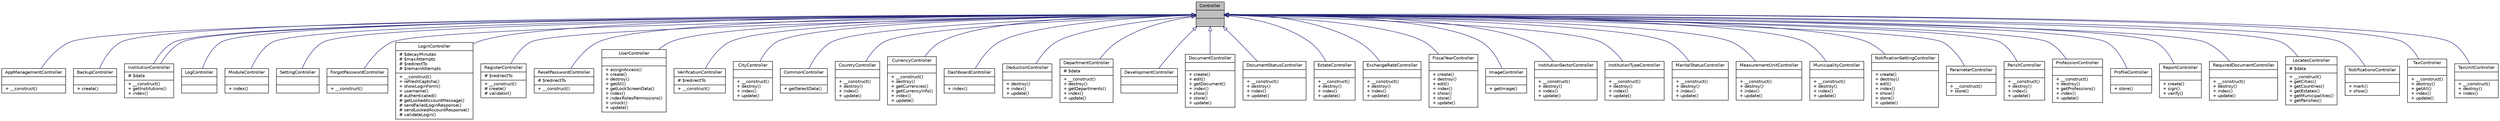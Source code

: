 digraph "Controller"
{
 // LATEX_PDF_SIZE
  bgcolor="transparent";
  edge [fontname="Helvetica",fontsize="10",labelfontname="Helvetica",labelfontsize="10"];
  node [fontname="Helvetica",fontsize="10",shape=record];
  Node1 [label="{Controller\n||}",height=0.2,width=0.4,color="black", fillcolor="grey75", style="filled", fontcolor="black",tooltip="Controlador principal del framework del cual extienden los demás controladores."];
  Node1 -> Node2 [dir="back",color="midnightblue",fontsize="10",style="solid",arrowtail="onormal",fontname="Helvetica"];
  Node2 [label="{AppManagementController\n||+ __construct()\l}",height=0.2,width=0.4,color="black",URL="$d1/d0e/classApp_1_1Http_1_1Controllers_1_1Admin_1_1AppManagementController.html",tooltip="Gestiona los procesos, registros, etc., de la aplicación, de uso exclusivo para el administrador."];
  Node1 -> Node3 [dir="back",color="midnightblue",fontsize="10",style="solid",arrowtail="onormal",fontname="Helvetica"];
  Node3 [label="{BackupController\n||+ create()\l}",height=0.2,width=0.4,color="black",URL="$d4/d83/classApp_1_1Http_1_1Controllers_1_1Admin_1_1BackupController.html",tooltip="Gestiona información de respaldo."];
  Node1 -> Node4 [dir="back",color="midnightblue",fontsize="10",style="solid",arrowtail="onormal",fontname="Helvetica"];
  Node4 [label="{InstitutionController\n|# $data\l|+ __construct()\l+ getInstitutions()\l+ index()\l}",height=0.2,width=0.4,color="black",URL="$d7/d9e/classApp_1_1Http_1_1Controllers_1_1Admin_1_1InstitutionController.html",tooltip="Gestiona información de Organizaciones."];
  Node1 -> Node5 [dir="back",color="midnightblue",fontsize="10",style="solid",arrowtail="onormal",fontname="Helvetica"];
  Node5 [label="{LogController\n||}",height=0.2,width=0.4,color="black",URL="$d1/d5f/classApp_1_1Http_1_1Controllers_1_1Admin_1_1LogController.html",tooltip="Controlador de Eventos Log."];
  Node1 -> Node6 [dir="back",color="midnightblue",fontsize="10",style="solid",arrowtail="onormal",fontname="Helvetica"];
  Node6 [label="{ModuleController\n||+ index()\l}",height=0.2,width=0.4,color="black",URL="$d2/dad/classApp_1_1Http_1_1Controllers_1_1Admin_1_1ModuleController.html",tooltip="Controlador para la gestión de los módulos de la aplicación."];
  Node1 -> Node7 [dir="back",color="midnightblue",fontsize="10",style="solid",arrowtail="onormal",fontname="Helvetica"];
  Node7 [label="{SettingController\n||}",height=0.2,width=0.4,color="black",URL="$d0/d95/classApp_1_1Http_1_1Controllers_1_1Admin_1_1SettingController.html",tooltip="Gestiona información de configuración general."];
  Node1 -> Node8 [dir="back",color="midnightblue",fontsize="10",style="solid",arrowtail="onormal",fontname="Helvetica"];
  Node8 [label="{ForgotPasswordController\n||+ __construct()\l}",height=0.2,width=0.4,color="black",URL="$d5/d84/classApp_1_1Http_1_1Controllers_1_1Auth_1_1ForgotPasswordController.html",tooltip="Gestiona el olvido de contraseña."];
  Node1 -> Node9 [dir="back",color="midnightblue",fontsize="10",style="solid",arrowtail="onormal",fontname="Helvetica"];
  Node9 [label="{LoginController\n|# $decayMinutes\l# $maxAttempts\l# $redirectTo\l# $remainAttempts\l|+ __construct()\l+ refreshCaptcha()\l+ showLoginForm()\l+ username()\l# authenticated()\l# getLockedAccountMessage()\l# sendFailedLoginResponse()\l# sendLockedAccountResponse()\l# validateLogin()\l}",height=0.2,width=0.4,color="black",URL="$de/d5f/classApp_1_1Http_1_1Controllers_1_1Auth_1_1LoginController.html",tooltip="Gestiona información de autenticación."];
  Node1 -> Node10 [dir="back",color="midnightblue",fontsize="10",style="solid",arrowtail="onormal",fontname="Helvetica"];
  Node10 [label="{RegisterController\n|# $redirectTo\l|+ __construct()\l# create()\l# validator()\l}",height=0.2,width=0.4,color="black",URL="$d5/d17/classApp_1_1Http_1_1Controllers_1_1Auth_1_1RegisterController.html",tooltip="Gestiona información de registro de usuarios."];
  Node1 -> Node11 [dir="back",color="midnightblue",fontsize="10",style="solid",arrowtail="onormal",fontname="Helvetica"];
  Node11 [label="{ResetPasswordController\n|# $redirectTo\l|+ __construct()\l}",height=0.2,width=0.4,color="black",URL="$d9/d21/classApp_1_1Http_1_1Controllers_1_1Auth_1_1ResetPasswordController.html",tooltip="Gestiona el reinicio de contraseñas."];
  Node1 -> Node12 [dir="back",color="midnightblue",fontsize="10",style="solid",arrowtail="onormal",fontname="Helvetica"];
  Node12 [label="{UserController\n||+ assignAccess()\l+ create()\l+ destroy()\l+ getAll()\l+ getLockScreenData()\l+ index()\l+ indexRolesPermissions()\l+ unlock()\l+ update()\l}",height=0.2,width=0.4,color="black",URL="$d5/d9d/classApp_1_1Http_1_1Controllers_1_1Auth_1_1UserController.html",tooltip="Gestiona información de usuarios."];
  Node1 -> Node13 [dir="back",color="midnightblue",fontsize="10",style="solid",arrowtail="onormal",fontname="Helvetica"];
  Node13 [label="{VerificationController\n|# $redirectTo\l|+ __construct()\l}",height=0.2,width=0.4,color="black",URL="$dc/d8c/classApp_1_1Http_1_1Controllers_1_1Auth_1_1VerificationController.html",tooltip="Gestiona la verificación de usuarios."];
  Node1 -> Node14 [dir="back",color="midnightblue",fontsize="10",style="solid",arrowtail="onormal",fontname="Helvetica"];
  Node14 [label="{CityController\n||+ __construct()\l+ destroy()\l+ index()\l+ update()\l}",height=0.2,width=0.4,color="black",URL="$d0/df3/classApp_1_1Http_1_1Controllers_1_1CityController.html",tooltip="Controlador de Ciudades."];
  Node1 -> Node15 [dir="back",color="midnightblue",fontsize="10",style="solid",arrowtail="onormal",fontname="Helvetica"];
  Node15 [label="{CommonController\n||+ getSelectData()\l}",height=0.2,width=0.4,color="black",URL="$dd/d8a/classApp_1_1Http_1_1Controllers_1_1CommonController.html",tooltip="Gestiona información de común de la aplicación."];
  Node1 -> Node16 [dir="back",color="midnightblue",fontsize="10",style="solid",arrowtail="onormal",fontname="Helvetica"];
  Node16 [label="{CountryController\n||+ __construct()\l+ destroy()\l+ index()\l+ update()\l}",height=0.2,width=0.4,color="black",URL="$dd/d0a/classApp_1_1Http_1_1Controllers_1_1CountryController.html",tooltip="Gestiona información de Países."];
  Node1 -> Node17 [dir="back",color="midnightblue",fontsize="10",style="solid",arrowtail="onormal",fontname="Helvetica"];
  Node17 [label="{CurrencyController\n||+ __construct()\l+ destroy()\l+ getCurrencies()\l+ getCurrencyInfo()\l+ index()\l+ update()\l}",height=0.2,width=0.4,color="black",URL="$d3/dac/classApp_1_1Http_1_1Controllers_1_1CurrencyController.html",tooltip="Gestiona información de Monedas."];
  Node1 -> Node18 [dir="back",color="midnightblue",fontsize="10",style="solid",arrowtail="onormal",fontname="Helvetica"];
  Node18 [label="{DashboardController\n||+ index()\l}",height=0.2,width=0.4,color="black",URL="$da/d3b/classApp_1_1Http_1_1Controllers_1_1DashboardController.html",tooltip="Gestiona información del Panel de Control."];
  Node1 -> Node19 [dir="back",color="midnightblue",fontsize="10",style="solid",arrowtail="onormal",fontname="Helvetica"];
  Node19 [label="{DeductionController\n||+ destroy()\l+ index()\l+ update()\l}",height=0.2,width=0.4,color="black",URL="$d3/d32/classApp_1_1Http_1_1Controllers_1_1DeductionController.html",tooltip="Gestiona información de las deducciones y/o retenciones."];
  Node1 -> Node20 [dir="back",color="midnightblue",fontsize="10",style="solid",arrowtail="onormal",fontname="Helvetica"];
  Node20 [label="{DepartmentController\n|# $data\l|+ __construct()\l+ destroy()\l+ getDepartments()\l+ index()\l+ update()\l}",height=0.2,width=0.4,color="black",URL="$d9/dae/classApp_1_1Http_1_1Controllers_1_1DepartmentController.html",tooltip="Gestiona información de Departamentos."];
  Node1 -> Node21 [dir="back",color="midnightblue",fontsize="10",style="solid",arrowtail="onormal",fontname="Helvetica"];
  Node21 [label="{DevelopmentController\n||}",height=0.2,width=0.4,color="black",URL="$d5/db0/classApp_1_1Http_1_1Controllers_1_1Dev_1_1DevelopmentController.html",tooltip="Controlador para utilidades de desarrollo."];
  Node1 -> Node22 [dir="back",color="midnightblue",fontsize="10",style="solid",arrowtail="onormal",fontname="Helvetica"];
  Node22 [label="{DocumentController\n||+ create()\l+ edit()\l+ getDocument()\l+ index()\l+ show()\l+ store()\l+ update()\l}",height=0.2,width=0.4,color="black",URL="$dc/dc5/classApp_1_1Http_1_1Controllers_1_1DocumentController.html",tooltip="Gestiona información de Documentos."];
  Node1 -> Node23 [dir="back",color="midnightblue",fontsize="10",style="solid",arrowtail="onormal",fontname="Helvetica"];
  Node23 [label="{DocumentStatusController\n||+ __construct()\l+ destroy()\l+ index()\l+ update()\l}",height=0.2,width=0.4,color="black",URL="$dd/d1e/classApp_1_1Http_1_1Controllers_1_1DocumentStatusController.html",tooltip="Gestiona información de los estatus de documentos."];
  Node1 -> Node24 [dir="back",color="midnightblue",fontsize="10",style="solid",arrowtail="onormal",fontname="Helvetica"];
  Node24 [label="{EstateController\n||+ __construct()\l+ destroy()\l+ index()\l+ update()\l}",height=0.2,width=0.4,color="black",URL="$dd/d33/classApp_1_1Http_1_1Controllers_1_1EstateController.html",tooltip="Gestiona información de Estados."];
  Node1 -> Node25 [dir="back",color="midnightblue",fontsize="10",style="solid",arrowtail="onormal",fontname="Helvetica"];
  Node25 [label="{ExchangeRateController\n||+ __construct()\l+ destroy()\l+ index()\l+ update()\l}",height=0.2,width=0.4,color="black",URL="$dc/d3c/classApp_1_1Http_1_1Controllers_1_1ExchangeRateController.html",tooltip="Gestiona información de tipos de cambio de monedas."];
  Node1 -> Node26 [dir="back",color="midnightblue",fontsize="10",style="solid",arrowtail="onormal",fontname="Helvetica"];
  Node26 [label="{FiscalYearController\n||+ create()\l+ destroy()\l+ edit()\l+ index()\l+ show()\l+ store()\l+ update()\l}",height=0.2,width=0.4,color="black",URL="$da/db7/classApp_1_1Http_1_1Controllers_1_1FiscalYearController.html",tooltip="Gestiona información del año fiscal."];
  Node1 -> Node27 [dir="back",color="midnightblue",fontsize="10",style="solid",arrowtail="onormal",fontname="Helvetica"];
  Node27 [label="{ImageController\n||+ getImage()\l}",height=0.2,width=0.4,color="black",URL="$d4/d5c/classApp_1_1Http_1_1Controllers_1_1ImageController.html",tooltip="Gestiona información de Imágenes."];
  Node1 -> Node4 [dir="back",color="midnightblue",fontsize="10",style="solid",arrowtail="onormal",fontname="Helvetica"];
  Node1 -> Node28 [dir="back",color="midnightblue",fontsize="10",style="solid",arrowtail="onormal",fontname="Helvetica"];
  Node28 [label="{InstitutionSectorController\n||+ __construct()\l+ destroy()\l+ index()\l+ update()\l}",height=0.2,width=0.4,color="black",URL="$db/dac/classApp_1_1Http_1_1Controllers_1_1InstitutionSectorController.html",tooltip="Gestiona información de los sectores de Organizaciones."];
  Node1 -> Node29 [dir="back",color="midnightblue",fontsize="10",style="solid",arrowtail="onormal",fontname="Helvetica"];
  Node29 [label="{InstitutionTypeController\n||+ __construct()\l+ destroy()\l+ index()\l+ update()\l}",height=0.2,width=0.4,color="black",URL="$d3/da7/classApp_1_1Http_1_1Controllers_1_1InstitutionTypeController.html",tooltip="Gestiona información de los tipos de Organizaciones."];
  Node1 -> Node30 [dir="back",color="midnightblue",fontsize="10",style="solid",arrowtail="onormal",fontname="Helvetica"];
  Node30 [label="{MaritalStatusController\n||+ __construct()\l+ destroy()\l+ index()\l+ update()\l}",height=0.2,width=0.4,color="black",URL="$da/d57/classApp_1_1Http_1_1Controllers_1_1MaritalStatusController.html",tooltip="Gestiona información de Estados Civiles."];
  Node1 -> Node31 [dir="back",color="midnightblue",fontsize="10",style="solid",arrowtail="onormal",fontname="Helvetica"];
  Node31 [label="{MeasurementUnitController\n||+ __construct()\l+ destroy()\l+ index()\l+ update()\l}",height=0.2,width=0.4,color="black",URL="$d3/d7b/classApp_1_1Http_1_1Controllers_1_1MeasurementUnitController.html",tooltip="Gestiona información de las unidades de medida."];
  Node1 -> Node32 [dir="back",color="midnightblue",fontsize="10",style="solid",arrowtail="onormal",fontname="Helvetica"];
  Node32 [label="{MunicipalityController\n||+ __construct()\l+ destroy()\l+ index()\l+ update()\l}",height=0.2,width=0.4,color="black",URL="$d5/d6f/classApp_1_1Http_1_1Controllers_1_1MunicipalityController.html",tooltip="Gestiona información de Municipios."];
  Node1 -> Node33 [dir="back",color="midnightblue",fontsize="10",style="solid",arrowtail="onormal",fontname="Helvetica"];
  Node33 [label="{NotificationSettingController\n||+ create()\l+ destroy()\l+ edit()\l+ index()\l+ show()\l+ store()\l+ update()\l}",height=0.2,width=0.4,color="black",URL="$dc/d5a/classApp_1_1Http_1_1Controllers_1_1NotificationSettingController.html",tooltip="Gestiona información para la configuración de notificaciones del sistema."];
  Node1 -> Node34 [dir="back",color="midnightblue",fontsize="10",style="solid",arrowtail="onormal",fontname="Helvetica"];
  Node34 [label="{ParameterController\n||+ __construct()\l+ store()\l}",height=0.2,width=0.4,color="black",URL="$da/d56/classApp_1_1Http_1_1Controllers_1_1ParameterController.html",tooltip="Gestiona información para la configuración de parámetros del sistema."];
  Node1 -> Node35 [dir="back",color="midnightblue",fontsize="10",style="solid",arrowtail="onormal",fontname="Helvetica"];
  Node35 [label="{ParishController\n||+ __construct()\l+ destroy()\l+ index()\l+ update()\l}",height=0.2,width=0.4,color="black",URL="$dc/df9/classApp_1_1Http_1_1Controllers_1_1ParishController.html",tooltip="Gestiona información de Parroquias."];
  Node1 -> Node36 [dir="back",color="midnightblue",fontsize="10",style="solid",arrowtail="onormal",fontname="Helvetica"];
  Node36 [label="{ProfessionController\n||+ __construct()\l+ destroy()\l+ getProfessions()\l+ index()\l+ update()\l}",height=0.2,width=0.4,color="black",URL="$de/d2c/classApp_1_1Http_1_1Controllers_1_1ProfessionController.html",tooltip="Gestiona información de Profesiones."];
  Node1 -> Node37 [dir="back",color="midnightblue",fontsize="10",style="solid",arrowtail="onormal",fontname="Helvetica"];
  Node37 [label="{ProfileController\n||+ store()\l}",height=0.2,width=0.4,color="black",URL="$d7/d25/classApp_1_1Http_1_1Controllers_1_1ProfileController.html",tooltip="Gestiona información de Perfiles de usuario."];
  Node1 -> Node38 [dir="back",color="midnightblue",fontsize="10",style="solid",arrowtail="onormal",fontname="Helvetica"];
  Node38 [label="{ReportController\n||+ create()\l+ sign()\l+ verify()\l}",height=0.2,width=0.4,color="black",URL="$d6/d1c/classApp_1_1Http_1_1Controllers_1_1ReportController.html",tooltip="Gestiona información de reportes de la aplicación."];
  Node1 -> Node39 [dir="back",color="midnightblue",fontsize="10",style="solid",arrowtail="onormal",fontname="Helvetica"];
  Node39 [label="{RequiredDocumentController\n||+ __construct()\l+ destroy()\l+ index()\l+ update()\l}",height=0.2,width=0.4,color="black",URL="$d4/da0/classApp_1_1Http_1_1Controllers_1_1RequiredDocumentController.html",tooltip="Gestiona información de documentos requeridos."];
  Node1 -> Node40 [dir="back",color="midnightblue",fontsize="10",style="solid",arrowtail="onormal",fontname="Helvetica"];
  Node40 [label="{LocatesController\n|# $data\l|+ __construct()\l+ getCities()\l+ getCountries()\l+ getEstates()\l+ getMunicipalities()\l+ getParishes()\l}",height=0.2,width=0.4,color="black",URL="$d3/d5a/classApp_1_1Http_1_1Controllers_1_1Services_1_1LocatesController.html",tooltip="Gestiona información de servicios de localización."];
  Node1 -> Node41 [dir="back",color="midnightblue",fontsize="10",style="solid",arrowtail="onormal",fontname="Helvetica"];
  Node41 [label="{NotificationsController\n||+ mark()\l+ show()\l}",height=0.2,width=0.4,color="black",URL="$d2/d85/classApp_1_1Http_1_1Controllers_1_1Services_1_1NotificationsController.html",tooltip="Gestiona información de las notificaciones."];
  Node1 -> Node42 [dir="back",color="midnightblue",fontsize="10",style="solid",arrowtail="onormal",fontname="Helvetica"];
  Node42 [label="{TaxController\n||+ __construct()\l+ destroy()\l+ getAll()\l+ index()\l+ update()\l}",height=0.2,width=0.4,color="black",URL="$de/d81/classApp_1_1Http_1_1Controllers_1_1TaxController.html",tooltip="Gestiona información de Impuestos."];
  Node1 -> Node43 [dir="back",color="midnightblue",fontsize="10",style="solid",arrowtail="onormal",fontname="Helvetica"];
  Node43 [label="{TaxUnitController\n||+ __construct()\l+ destroy()\l+ index()\l}",height=0.2,width=0.4,color="black",URL="$d3/d67/classApp_1_1Http_1_1Controllers_1_1TaxUnitController.html",tooltip="Gestiona información de Unidades Tributarias (U.T.)"];
}
